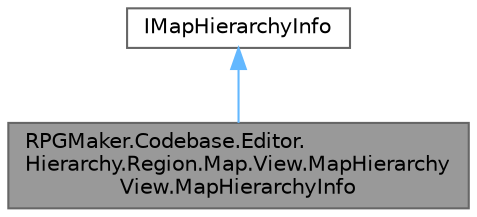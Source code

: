 digraph "RPGMaker.Codebase.Editor.Hierarchy.Region.Map.View.MapHierarchyView.MapHierarchyInfo"
{
 // LATEX_PDF_SIZE
  bgcolor="transparent";
  edge [fontname=Helvetica,fontsize=10,labelfontname=Helvetica,labelfontsize=10];
  node [fontname=Helvetica,fontsize=10,shape=box,height=0.2,width=0.4];
  Node1 [id="Node000001",label="RPGMaker.Codebase.Editor.\lHierarchy.Region.Map.View.MapHierarchy\lView.MapHierarchyInfo",height=0.2,width=0.4,color="gray40", fillcolor="grey60", style="filled", fontcolor="black",tooltip="データベースのマップリスト用のマップヒエラルキー情報クラス。"];
  Node2 -> Node1 [id="edge1_Node000001_Node000002",dir="back",color="steelblue1",style="solid",tooltip=" "];
  Node2 [id="Node000002",label="IMapHierarchyInfo",height=0.2,width=0.4,color="gray40", fillcolor="white", style="filled",URL="$d6/d4e/interface_r_p_g_maker_1_1_codebase_1_1_editor_1_1_hierarchy_1_1_common_1_1_i_map_hierarchy_info.html",tooltip="マップヒエラルキー情報インターフェイス。"];
}
